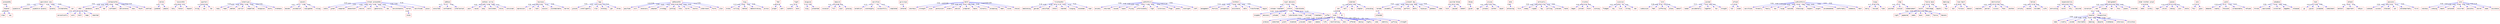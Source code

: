 strict digraph  {
	jarasandha	 [color=red,
		fontname=courier,
		shape=box];
	however	 [color=red,
		fontname=courier,
		shape=box];
	jarasandha -> however	 [color=blue,
		xlabel=0.05];
	clear	 [color=red,
		fontname=courier,
		shape=box];
	however -> clear	 [color=blue,
		xlabel=0.05];
	way	 [color=red,
		fontname=courier,
		shape=box];
	however -> way	 [color=blue,
		xlabel=0.07];
	"uparichara vasu"	 [color=red,
		fontname=courier,
		shape=box];
	ajamihira	 [color=red,
		fontname=courier,
		shape=box];
	"uparichara vasu" -> ajamihira	 [color=blue,
		xlabel=0.01];
	grandson	 [color=red,
		fontname=courier,
		shape=box];
	"uparichara vasu" -> grandson	 [color=blue,
		xlabel=0.2];
	"ajamihira dynasty"	 [color=red,
		fontname=courier,
		shape=box];
	"uparichara vasu" -> "ajamihira dynasty"	 [color=blue,
		xlabel=0.02];
	dynasty	 [color=red,
		fontname=courier,
		shape=box];
	"uparichara vasu" -> dynasty	 [color=blue,
		xlabel=0.21];
	brihadratha	 [color=red,
		fontname=courier,
		shape=box];
	"uparichara vasu" -> brihadratha	 [color=blue,
		xlabel=0.04];
	son	 [color=red,
		fontname=courier,
		shape=box];
	"uparichara vasu" -> son	 [color=blue,
		xlabel=0.03];
	indraprastha	 [color=red,
		fontname=courier,
		shape=box];
	"'\x93i'"	 [color=red,
		fontname=courier,
		shape=box];
	indraprastha -> "'\x93i'"	 [color=blue,
		xlabel=0.01];
	pandavas	 [color=red,
		fontname=courier,
		shape=box];
	indraprastha -> pandavas	 [color=blue,
		xlabel=0.04];
	were	 [color=red,
		fontname=courier,
		shape=box];
	indraprastha -> were	 [color=blue,
		xlabel=0.01];
	had	 [color=red,
		fontname=courier,
		shape=box];
	indraprastha -> had	 [color=blue,
		xlabel=0.03];
	confident	 [color=red,
		fontname=courier,
		shape=box];
	indraprastha -> confident	 [color=blue,
		xlabel=0.04];
	deliverance	 [color=red,
		fontname=courier,
		shape=box];
	indraprastha -> deliverance	 [color=blue,
		xlabel=0.03];
	news	 [color=red,
		fontname=courier,
		shape=box];
	indraprastha -> news	 [color=blue,
		xlabel=0.02];
	faith	 [color=red,
		fontname=courier,
		shape=box];
	indraprastha -> faith	 [color=blue,
		xlabel=0.02];
	settled	 [color=red,
		fontname=courier,
		shape=box];
	indraprastha -> settled	 [color=blue,
		xlabel=0.16];
	sarcastically	 [color=red,
		fontname=courier,
		shape=box];
	"'\x93i'" -> sarcastically	 [color=blue,
		xlabel=0.13];
	word	 [color=red,
		fontname=courier,
		shape=box];
	"'\x93i'" -> word	 [color=blue,
		xlabel=0.11];
	shall	 [color=red,
		fontname=courier,
		shape=box];
	"'\x93i'" -> shall	 [color=blue,
		xlabel=0.14];
	keep	 [color=red,
		fontname=courier,
		shape=box];
	"'\x93i'" -> keep	 [color=blue,
		xlabel=0.11];
	remarked	 [color=red,
		fontname=courier,
		shape=box];
	"'\x93i'" -> remarked	 [color=blue,
		xlabel=0.15];
	smiles	 [color=red,
		fontname=courier,
		shape=box];
	greeted	 [color=red,
		fontname=courier,
		shape=box];
	smiles -> greeted	 [color=blue,
		xlabel=0.01];
	people	 [color=red,
		fontname=courier,
		shape=box];
	smiles -> people	 [color=blue,
		xlabel=0.1];
	"'cousin\x92s'"	 [color=red,
		fontname=courier,
		shape=box];
	duty	 [color=red,
		fontname=courier,
		shape=box];
	"'cousin\x92s'" -> duty	 [color=blue,
		xlabel=0.02];
	honour	 [color=red,
		fontname=courier,
		shape=box];
	"'cousin\x92s'" -> honour	 [color=blue,
		xlabel=0.02];
	request	 [color=red,
		fontname=courier,
		shape=box];
	"'cousin\x92s'" -> request	 [color=blue,
		xlabel=0.17];
	quarters	 [color=red,
		fontname=courier,
		shape=box];
	bring	 [color=red,
		fontname=courier,
		shape=box];
	quarters -> bring	 [color=blue,
		xlabel=0.13];
	was	 [color=red,
		fontname=courier,
		shape=box];
	quarters -> was	 [color=blue,
		xlabel=0.01];
	ten	 [color=red,
		fontname=courier,
		shape=box];
	quarters -> ten	 [color=blue,
		xlabel=0.02];
	kshatriyas	 [color=red,
		fontname=courier,
		shape=box];
	body	 [color=red,
		fontname=courier,
		shape=box];
	kshatriyas -> body	 [color=blue,
		xlabel=0.16];
	head	 [color=red,
		fontname=courier,
		shape=box];
	kshatriyas -> head	 [color=blue,
		xlabel=0.01];
	emblem	 [color=red,
		fontname=courier,
		shape=box];
	kshatriyas -> emblem	 [color=blue,
		xlabel=0.02];
	warrior	 [color=red,
		fontname=courier,
		shape=box];
	kshatriyas -> warrior	 [color=blue,
		xlabel=0.02];
	compelled	 [color=red,
		fontname=courier,
		shape=box];
	kshatriyas -> compelled	 [color=blue,
		xlabel=0.04];
	recognise	 [color=red,
		fontname=courier,
		shape=box];
	kshatriyas -> recognise	 [color=blue,
		xlabel=0.02];
	marks	 [color=red,
		fontname=courier,
		shape=box];
	kshatriyas -> marks	 [color=blue,
		xlabel=0.03];
	brahmana	 [color=red,
		fontname=courier,
		shape=box];
	kshatriyas -> brahmana	 [color=blue,
		xlabel=0.02];
	vassals	 [color=red,
		fontname=courier,
		shape=box];
	become	 [color=red,
		fontname=courier,
		shape=box];
	vassals -> become	 [color=blue,
		xlabel=0.01];
	accomplish	 [color=red,
		fontname=courier,
		shape=box];
	vassals -> accomplish	 [color=blue,
		xlabel=0.13];
	subjugated	 [color=red,
		fontname=courier,
		shape=box];
	vassals -> subjugated	 [color=blue,
		xlabel=0.02];
	ruling	 [color=red,
		fontname=courier,
		shape=box];
	vassals -> ruling	 [color=blue,
		xlabel=0.02];
	"shrewd jarasandha"	 [color=red,
		fontname=courier,
		shape=box];
	noble	 [color=red,
		fontname=courier,
		shape=box];
	"shrewd jarasandha" -> noble	 [color=blue,
		xlabel=0.03];
	great	 [color=red,
		fontname=courier,
		shape=box];
	"shrewd jarasandha" -> great	 [color=blue,
		xlabel=0.01];
	compared	 [color=red,
		fontname=courier,
		shape=box];
	"shrewd jarasandha" -> compared	 [color=blue,
		xlabel=0.02];
	benevolent	 [color=red,
		fontname=courier,
		shape=box];
	"shrewd jarasandha" -> benevolent	 [color=blue,
		xlabel=0.02];
	nature	 [color=red,
		fontname=courier,
		shape=box];
	"shrewd jarasandha" -> nature	 [color=blue,
		xlabel=0.02];
	souls	 [color=red,
		fontname=courier,
		shape=box];
	"shrewd jarasandha" -> souls	 [color=blue,
		xlabel=0.2];
	generosity	 [color=red,
		fontname=courier,
		shape=box];
	"shrewd jarasandha" -> generosity	 [color=blue,
		xlabel=0.03];
	see	 [color=red,
		fontname=courier,
		shape=box];
	"shrewd jarasandha" -> see	 [color=blue,
		xlabel=0.01];
	harishchandra	 [color=red,
		fontname=courier,
		shape=box];
	"shrewd jarasandha" -> harishchandra	 [color=blue,
		xlabel=0.02];
	mortal	 [color=red,
		fontname=courier,
		shape=box];
	"shrewd jarasandha" -> mortal	 [color=blue,
		xlabel=0.02];
	sacrificed	 [color=red,
		fontname=courier,
		shape=box];
	"shrewd jarasandha" -> sacrificed	 [color=blue,
		xlabel=0.02];
	pious	 [color=red,
		fontname=courier,
		shape=box];
	"shrewd jarasandha" -> pious	 [color=blue,
		xlabel=0.18];
	shibi	 [color=red,
		fontname=courier,
		shape=box];
	mortal -> shibi	 [color=blue,
		xlabel=0.16];
	uddhava	 [color=red,
		fontname=courier,
		shape=box];
	consulted	 [color=red,
		fontname=courier,
		shape=box];
	uddhava -> consulted	 [color=blue,
		xlabel=0.17];
	confidante	 [color=red,
		fontname=courier,
		shape=box];
	uddhava -> confidante	 [color=blue,
		xlabel=0.17];
	intellectual	 [color=red,
		fontname=courier,
		shape=box];
	uddhava -> intellectual	 [color=blue,
		xlabel=0.16];
	"endless sorrow"	 [color=red,
		fontname=courier,
		shape=box];
	pain	 [color=red,
		fontname=courier,
		shape=box];
	"endless sorrow" -> pain	 [color=blue,
		xlabel=0.03];
	cause	 [color=red,
		fontname=courier,
		shape=box];
	"endless sorrow" -> cause	 [color=blue,
		xlabel=0.21];
	away	 [color=red,
		fontname=courier,
		shape=box];
	"endless sorrow" -> away	 [color=blue,
		xlabel=0.01];
	mutilated	 [color=red,
		fontname=courier,
		shape=box];
	"endless sorrow" -> mutilated	 [color=blue,
		xlabel=0.04];
	child	 [color=red,
		fontname=courier,
		shape=box];
	"endless sorrow" -> child	 [color=blue,
		xlabel=0.02];
	convinced	 [color=red,
		fontname=courier,
		shape=box];
	"endless sorrow" -> convinced	 [color=blue,
		xlabel=0.21];
	kauravas	 [color=red,
		fontname=courier,
		shape=box];
	impression	 [color=red,
		fontname=courier,
		shape=box];
	kauravas -> impression	 [color=blue,
		xlabel=0.02];
	use	 [color=red,
		fontname=courier,
		shape=box];
	kauravas -> use	 [color=blue,
		xlabel=0.01];
	land	 [color=red,
		fontname=courier,
		shape=box];
	kauravas -> land	 [color=blue,
		xlabel=0.02];
	cousins	 [color=red,
		fontname=courier,
		shape=box];
	kauravas -> cousins	 [color=blue,
		xlabel=0.02];
	uninhabitable	 [color=red,
		fontname=courier,
		shape=box];
	kauravas -> uninhabitable	 [color=blue,
		xlabel=0.14];
	barren	 [color=red,
		fontname=courier,
		shape=box];
	kauravas -> barren	 [color=blue,
		xlabel=0.02];
	legs	 [color=red,
		fontname=courier,
		shape=box];
	ground	 [color=red,
		fontname=courier,
		shape=box];
	legs -> ground	 [color=blue,
		xlabel=0.01];
	intelligently	 [color=red,
		fontname=courier,
		shape=box];
	legs -> intelligently	 [color=blue,
		xlabel=0.01];
	clue	 [color=red,
		fontname=courier,
		shape=box];
	legs -> clue	 [color=blue,
		xlabel=0.01];
	holding	 [color=red,
		fontname=courier,
		shape=box];
	legs -> holding	 [color=blue,
		xlabel=0.01];
	got	 [color=red,
		fontname=courier,
		shape=box];
	legs -> got	 [color=blue,
		xlabel=0.11];
	threw	 [color=red,
		fontname=courier,
		shape=box];
	legs -> threw	 [color=blue,
		xlabel=0.01];
	"'uddhava\x92s'"	 [color=red,
		fontname=courier,
		shape=box];
	pacified	 [color=red,
		fontname=courier,
		shape=box];
	"'uddhava\x92s'" -> pacified	 [color=blue,
		xlabel=0.03];
	kill	 [color=red,
		fontname=courier,
		shape=box];
	"'uddhava\x92s'" -> kill	 [color=blue,
		xlabel=0.04];
	necessary	 [color=red,
		fontname=courier,
		shape=box];
	"'uddhava\x92s'" -> necessary	 [color=blue,
		xlabel=0.04];
	adopted	 [color=red,
		fontname=courier,
		shape=box];
	"'uddhava\x92s'" -> adopted	 [color=blue,
		xlabel=0.05];
	strategy	 [color=red,
		fontname=courier,
		shape=box];
	"'uddhava\x92s'" -> strategy	 [color=blue,
		xlabel=0.03];
	putting	 [color=red,
		fontname=courier,
		shape=box];
	"'uddhava\x92s'" -> putting	 [color=blue,
		xlabel=0.05];
	know	 [color=red,
		fontname=courier,
		shape=box];
	"'uddhava\x92s'" -> know	 [color=blue,
		xlabel=0.01];
	birth	 [color=red,
		fontname=courier,
		shape=box];
	"'uddhava\x92s'" -> birth	 [color=blue,
		xlabel=0.03];
	tackle	 [color=red,
		fontname=courier,
		shape=box];
	"'uddhava\x92s'" -> tackle	 [color=blue,
		xlabel=0.03];
	understand	 [color=red,
		fontname=courier,
		shape=box];
	"'uddhava\x92s'" -> understand	 [color=blue,
		xlabel=0.03];
	forth	 [color=red,
		fontname=courier,
		shape=box];
	"'uddhava\x92s'" -> forth	 [color=blue,
		xlabel=0.15];
	plan	 [color=red,
		fontname=courier,
		shape=box];
	"'uddhava\x92s'" -> plan	 [color=blue,
		xlabel=0.02];
	twig	 [color=red,
		fontname=courier,
		shape=box];
	broke	 [color=red,
		fontname=courier,
		shape=box];
	twig -> broke	 [color=blue,
		xlabel=0.13];
	killing	 [color=red,
		fontname=courier,
		shape=box];
	twig -> killing	 [color=blue,
		xlabel=0.01];
	method	 [color=red,
		fontname=courier,
		shape=box];
	twig -> method	 [color=blue,
		xlabel=0.02];
	demonstrating	 [color=red,
		fontname=courier,
		shape=box];
	twig -> demonstrating	 [color=blue,
		xlabel=0.02];
	across	 [color=red,
		fontname=courier,
		shape=box];
	twig -> across	 [color=blue,
		xlabel=0.02];
	feel	 [color=red,
		fontname=courier,
		shape=box];
	proper	 [color=red,
		fontname=courier,
		shape=box];
	feel -> proper	 [color=blue,
		xlabel=0.08];
	went	 [color=red,
		fontname=courier,
		shape=box];
	feel -> went	 [color=blue,
		xlabel=0.14];
	fight	 [color=red,
		fontname=courier,
		shape=box];
	cowherd	 [color=red,
		fontname=courier,
		shape=box];
	fight -> cowherd	 [color=blue,
		xlabel=0.01];
	mere	 [color=red,
		fontname=courier,
		shape=box];
	fight -> mere	 [color=blue,
		xlabel=0.12];
	disguise	 [color=red,
		fontname=courier,
		shape=box];
	king	 [color=red,
		fontname=courier,
		shape=box];
	disguise -> king	 [color=blue,
		xlabel=0.12];
	presented	 [color=red,
		fontname=courier,
		shape=box];
	disguise -> presented	 [color=blue,
		xlabel=0.01];
	measure	 [color=red,
		fontname=courier,
		shape=box];
	occasion	 [color=red,
		fontname=courier,
		shape=box];
	measure -> occasion	 [color=blue,
		xlabel=0.21];
	full	 [color=red,
		fontname=courier,
		shape=box];
	measure -> full	 [color=blue,
		xlabel=0.31];
	said	 [color=red,
		fontname=courier,
		shape=box];
	measure -> said	 [color=blue,
		xlabel=0.06];
	gracing	 [color=red,
		fontname=courier,
		shape=box];
	measure -> gracing	 [color=blue,
		xlabel=0.22];
	sacrifice	 [color=red,
		fontname=courier,
		shape=box];
	establish	 [color=red,
		fontname=courier,
		shape=box];
	sacrifice -> establish	 [color=blue,
		xlabel=0.13];
	sovereignty	 [color=red,
		fontname=courier,
		shape=box];
	sacrifice -> sovereignty	 [color=blue,
		xlabel=0.14];
	successfully	 [color=red,
		fontname=courier,
		shape=box];
	sacrifice -> successfully	 [color=blue,
		xlabel=0.1];
	completed	 [color=red,
		fontname=courier,
		shape=box];
	sacrifice -> completed	 [color=blue,
		xlabel=0.15];
	girivraja	 [color=red,
		fontname=courier,
		shape=box];
	entered	 [color=red,
		fontname=courier,
		shape=box];
	girivraja -> entered	 [color=blue,
		xlabel=0.13];
	match	 [color=red,
		fontname=courier,
		shape=box];
	enormous	 [color=red,
		fontname=courier,
		shape=box];
	match -> enormous	 [color=blue,
		xlabel=0.02];
	strength	 [color=red,
		fontname=courier,
		shape=box];
	match -> strength	 [color=blue,
		xlabel=0.05];
	wise	 [color=red,
		fontname=courier,
		shape=box];
	match -> wise	 [color=blue,
		xlabel=0.04];
	permission	 [color=red,
		fontname=courier,
		shape=box];
	match -> permission	 [color=blue,
		xlabel=0.03];
	elders	 [color=red,
		fontname=courier,
		shape=box];
	match -> elders	 [color=blue,
		xlabel=0.06];
	advice	 [color=red,
		fontname=courier,
		shape=box];
	match -> advice	 [color=blue,
		xlabel=0.03];
	prepared	 [color=red,
		fontname=courier,
		shape=box];
	match -> prepared	 [color=blue,
		xlabel=0.03];
	leave	 [color=red,
		fontname=courier,
		shape=box];
	match -> leave	 [color=blue,
		xlabel=0.04];
	directly	 [color=red,
		fontname=courier,
		shape=box];
	match -> directly	 [color=blue,
		xlabel=0.04];
	accepting	 [color=red,
		fontname=courier,
		shape=box];
	match -> accepting	 [color=blue,
		xlabel=0.04];
	meet	 [color=red,
		fontname=courier,
		shape=box];
	match -> meet	 [color=blue,
		xlabel=0.25];
	wives	 [color=red,
		fontname=courier,
		shape=box];
	match -> wives	 [color=blue,
		xlabel=0.06];
	choice	 [color=red,
		fontname=courier,
		shape=box];
	match -> choice	 [color=blue,
		xlabel=0.05];
	"'krishna\x92s'"	 [color=red,
		fontname=courier,
		shape=box];
	meditating	 [color=red,
		fontname=courier,
		shape=box];
	"'krishna\x92s'" -> meditating	 [color=blue,
		xlabel=0.16];
	garuda	 [color=red,
		fontname=courier,
		shape=box];
	"'krishna\x92s'" -> garuda	 [color=blue,
		xlabel=0.24];
	satisfied	 [color=red,
		fontname=courier,
		shape=box];
	"'krishna\x92s'" -> satisfied	 [color=blue,
		xlabel=0.29];
	others	 [color=red,
		fontname=courier,
		shape=box];
	"'krishna\x92s'" -> others	 [color=blue,
		xlabel=0.14];
	reached	 [color=red,
		fontname=courier,
		shape=box];
	"'krishna\x92s'" -> reached	 [color=blue,
		xlabel=0.17];
	singing	 [color=red,
		fontname=courier,
		shape=box];
	"'krishna\x92s'" -> singing	 [color=blue,
		xlabel=0.15];
	ascended	 [color=red,
		fontname=courier,
		shape=box];
	"'krishna\x92s'" -> ascended	 [color=blue,
		xlabel=0.23];
	road	 [color=red,
		fontname=courier,
		shape=box];
	"'krishna\x92s'" -> road	 [color=blue,
		xlabel=0.23];
	yudhshthira	 [color=red,
		fontname=courier,
		shape=box];
	anxiety	 [color=red,
		fontname=courier,
		shape=box];
	yudhshthira -> anxiety	 [color=blue,
		xlabel=0.02];
	returned	 [color=red,
		fontname=courier,
		shape=box];
	yudhshthira -> returned	 [color=blue,
		xlabel=0.02];
	caused	 [color=red,
		fontname=courier,
		shape=box];
	yudhshthira -> caused	 [color=blue,
		xlabel=0.02];
	lapse	 [color=red,
		fontname=courier,
		shape=box];
	yudhshthira -> lapse	 [color=blue,
		xlabel=0.03];
	flying	 [color=red,
		fontname=courier,
		shape=box];
	yudhshthira -> flying	 [color=blue,
		xlabel=0.02];
	unfortunately	 [color=red,
		fontname=courier,
		shape=box];
	yudhshthira -> unfortunately	 [color=blue,
		xlabel=0.03];
	high	 [color=red,
		fontname=courier,
		shape=box];
	yudhshthira -> high	 [color=blue,
		xlabel=0.02];
	victorious	 [color=red,
		fontname=courier,
		shape=box];
	yudhshthira -> victorious	 [color=blue,
		xlabel=0.02];
	flags	 [color=red,
		fontname=courier,
		shape=box];
	yudhshthira -> flags	 [color=blue,
		xlabel=0.02];
	pandu	 [color=red,
		fontname=courier,
		shape=box];
	yudhshthira -> pandu	 [color=blue,
		xlabel=0.03];
	oversight	 [color=red,
		fontname=courier,
		shape=box];
	yudhshthira -> oversight	 [color=blue,
		xlabel=0.16];
	left	 [color=red,
		fontname=courier,
		shape=box];
	yudhshthira -> left	 [color=blue,
		xlabel=0.02];
	brothers	 [color=red,
		fontname=courier,
		shape=box];
	management	 [color=red,
		fontname=courier,
		shape=box];
	brothers -> management	 [color=blue,
		xlabel=0.12];
	fertile	 [color=red,
		fontname=courier,
		shape=box];
	brothers -> fertile	 [color=blue,
		xlabel=0.02];
	prosperous	 [color=red,
		fontname=courier,
		shape=box];
	brothers -> prosperous	 [color=blue,
		xlabel=0.01];
	assistance	 [color=red,
		fontname=courier,
		shape=box];
	brothers -> assistance	 [color=blue,
		xlabel=0.02];
	able	 [color=red,
		fontname=courier,
		shape=box];
	brothers -> able	 [color=blue,
		xlabel=0.01];
	transformed	 [color=red,
		fontname=courier,
		shape=box];
	brothers -> transformed	 [color=blue,
		xlabel=0.02];
	region	 [color=red,
		fontname=courier,
		shape=box];
	brothers -> region	 [color=blue,
		xlabel=0.01];
	"royal emissary"	 [color=red,
		fontname=courier,
		shape=box];
	"inhuman treatment"	 [color=red,
		fontname=courier,
		shape=box];
	"royal emissary" -> "inhuman treatment"	 [color=blue,
		xlabel=0.05];
	inform	 [color=red,
		fontname=courier,
		shape=box];
	"royal emissary" -> inform	 [color=blue,
		xlabel=0.21];
	subordinate	 [color=red,
		fontname=courier,
		shape=box];
	"royal emissary" -> subordinate	 [color=blue,
		xlabel=0.21];
	kingdom	 [color=red,
		fontname=courier,
		shape=box];
	inform -> kingdom	 [color=blue,
		xlabel=0.19];
	emissary	 [color=red,
		fontname=courier,
		shape=box];
	inform -> emissary	 [color=blue,
		xlabel=0.13];
	inhuman	 [color=red,
		fontname=courier,
		shape=box];
	inform -> inhuman	 [color=blue,
		xlabel=0.17];
	royal	 [color=red,
		fontname=courier,
		shape=box];
	inform -> royal	 [color=blue,
		xlabel=0.17];
	"subordinate kings"	 [color=red,
		fontname=courier,
		shape=box];
	inform -> "subordinate kings"	 [color=blue,
		xlabel=0.11];
	arrived	 [color=red,
		fontname=courier,
		shape=box];
	inform -> arrived	 [color=blue,
		xlabel=0.32];
	treatment	 [color=red,
		fontname=courier,
		shape=box];
	inform -> treatment	 [color=blue,
		xlabel=0.11];
	suffer	 [color=red,
		fontname=courier,
		shape=box];
	inform -> suffer	 [color=blue,
		xlabel=0.18];
	sudarman	 [color=red,
		fontname=courier,
		shape=box];
	one	 [color=red,
		fontname=courier,
		shape=box];
	sudarman -> one	 [color=blue,
		xlabel=0.1];
	hall	 [color=red,
		fontname=courier,
		shape=box];
	sudarman -> hall	 [color=blue,
		xlabel=0.01];
	day	 [color=red,
		fontname=courier,
		shape=box];
	sudarman -> day	 [color=blue,
		xlabel=0.01];
	chapter	 [color=red,
		fontname=courier,
		shape=box];
	sudarman -> chapter	 [color=blue,
		xlabel=0.01];
	presiding	 [color=red,
		fontname=courier,
		shape=box];
	sudarman -> presiding	 [color=blue,
		xlabel=0.01];
	even	 [color=red,
		fontname=courier,
		shape=box];
	one -> even	 [color=blue,
		xlabel=0.02];
	44	 [color=red,
		fontname=courier,
		shape=box];
	one -> 44	 [color=blue,
		xlabel=0.04];
	promise	 [color=red,
		fontname=courier,
		shape=box];
	even -> promise	 [color=blue,
		xlabel=0.12];
	committed	 [color=red,
		fontname=courier,
		shape=box];
	even -> committed	 [color=blue,
		xlabel=0.1];
	grant	 [color=red,
		fontname=courier,
		shape=box];
	even -> grant	 [color=blue,
		xlabel=0.16];
	revealed	 [color=red,
		fontname=courier,
		shape=box];
	even -> revealed	 [color=blue,
		xlabel=0.08];
	praised	 [color=red,
		fontname=courier,
		shape=box];
	even -> praised	 [color=blue,
		xlabel=0.14];
	boon	 [color=red,
		fontname=courier,
		shape=box];
	even -> boon	 [color=blue,
		xlabel=0.08];
	vamana	 [color=red,
		fontname=courier,
		shape=box];
	even -> vamana	 [color=blue,
		xlabel=0.11];
	life	 [color=red,
		fontname=courier,
		shape=box];
	even -> life	 [color=blue,
		xlabel=0.05];
	recollecting	 [color=red,
		fontname=courier,
		shape=box];
	even -> recollecting	 [color=blue,
		xlabel=0.15];
	bali	 [color=red,
		fontname=courier,
		shape=box];
	even -> bali	 [color=blue,
		xlabel=0.12];
	offered	 [color=red,
		fontname=courier,
		shape=box];
	even -> offered	 [color=blue,
		xlabel=0.18];
	daitya	 [color=red,
		fontname=courier,
		shape=box];
	even -> daitya	 [color=blue,
		xlabel=0.15];
	highly	 [color=red,
		fontname=courier,
		shape=box];
	even -> highly	 [color=blue,
		xlabel=0.09];
	come	 [color=red,
		fontname=courier,
		shape=box];
	even -> come	 [color=blue,
		xlabel=0.09];
	identity	 [color=red,
		fontname=courier,
		shape=box];
	even -> identity	 [color=blue,
		xlabel=0.15];
	gifting	 [color=red,
		fontname=courier,
		shape=box];
	even -> gifting	 [color=blue,
		xlabel=0.1];
	straight	 [color=red,
		fontname=courier,
		shape=box];
	even -> straight	 [color=blue,
		xlabel=0.11];
	"present day"	 [color=red,
		fontname=courier,
		shape=box];
	narada	 [color=red,
		fontname=courier,
		shape=box];
	"present day" -> narada	 [color=blue,
		xlabel=0.23];
	assembly	 [color=red,
		fontname=courier,
		shape=box];
	"present day" -> assembly	 [color=blue,
		xlabel=0.04];
	inviting	 [color=red,
		fontname=courier,
		shape=box];
	"present day" -> inviting	 [color=blue,
		xlabel=0.04];
	perform	 [color=red,
		fontname=courier,
		shape=box];
	"present day" -> perform	 [color=blue,
		xlabel=0.04];
	delhi	 [color=red,
		fontname=courier,
		shape=box];
	"present day" -> delhi	 [color=blue,
		xlabel=0.04];
	rajasuya	 [color=red,
		fontname=courier,
		shape=box];
	"present day" -> rajasuya	 [color=blue,
		xlabel=0.05];
	pandava	 [color=red,
		fontname=courier,
		shape=box];
	"present day" -> pandava	 [color=blue,
		xlabel=0.23];
	came	 [color=red,
		fontname=courier,
		shape=box];
	"present day" -> came	 [color=blue,
		xlabel=0.03];
	intended	 [color=red,
		fontname=courier,
		shape=box];
	narada -> intended	 [color=blue,
		xlabel=0.17];
	"puzzled bhima"	 [color=red,
		fontname=courier,
		shape=box];
	hint	 [color=red,
		fontname=courier,
		shape=box];
	"puzzled bhima" -> hint	 [color=blue,
		xlabel=0.01];
	paused	 [color=red,
		fontname=courier,
		shape=box];
	"puzzled bhima" -> paused	 [color=blue,
		xlabel=0.21];
	moment	 [color=red,
		fontname=courier,
		shape=box];
	"puzzled bhima" -> moment	 [color=blue,
		xlabel=0.01];
	bhima	 [color=red,
		fontname=courier,
		shape=box];
	given	 [color=red,
		fontname=courier,
		shape=box];
	bhima -> given	 [color=blue,
		xlabel=0.16];
	arjuna	 [color=red,
		fontname=courier,
		shape=box];
	age	 [color=red,
		fontname=courier,
		shape=box];
	arjuna -> age	 [color=blue,
		xlabel=0.01];
	prowess	 [color=red,
		fontname=courier,
		shape=box];
	arjuna -> prowess	 [color=blue,
		xlabel=0.09];
	either	 [color=red,
		fontname=courier,
		shape=box];
	arjuna -> either	 [color=blue,
		xlabel=0.01];
	equal	 [color=red,
		fontname=courier,
		shape=box];
	arjuna -> equal	 [color=blue,
		xlabel=0.01];
	ends	 [color=red,
		fontname=courier,
		shape=box];
	achieving	 [color=red,
		fontname=courier,
		shape=box];
	ends -> achieving	 [color=blue,
		xlabel=0.08];
	vertically	 [color=red,
		fontname=courier,
		shape=box];
	firm	 [color=red,
		fontname=courier,
		shape=box];
	vertically -> firm	 [color=blue,
		xlabel=0.01];
	enemy	 [color=red,
		fontname=courier,
		shape=box];
	vertically -> enemy	 [color=blue,
		xlabel=0.02];
	ripped	 [color=red,
		fontname=courier,
		shape=box];
	vertically -> ripped	 [color=blue,
		xlabel=0.02];
	leg	 [color=red,
		fontname=courier,
		shape=box];
	vertically -> leg	 [color=blue,
		xlabel=0.02];
	pulling	 [color=red,
		fontname=courier,
		shape=box];
	vertically -> pulling	 [color=blue,
		xlabel=0.14];
	pressed	 [color=red,
		fontname=courier,
		shape=box];
	vertically -> pressed	 [color=blue,
		xlabel=0.02];
	hands	 [color=red,
		fontname=courier,
		shape=box];
	vertically -> hands	 [color=blue,
		xlabel=0.02];
	krishna	 [color=red,
		fontname=courier,
		shape=box];
	began	 [color=red,
		fontname=courier,
		shape=box];
	krishna -> began	 [color=blue,
		xlabel=0.02];
	proved	 [color=red,
		fontname=courier,
		shape=box];
	krishna -> proved	 [color=blue,
		xlabel=0.04];
	think	 [color=red,
		fontname=courier,
		shape=box];
	krishna -> think	 [color=blue,
		xlabel=0.16];
	winning	 [color=red,
		fontname=courier,
		shape=box];
	krishna -> winning	 [color=blue,
		xlabel=0.03];
	surprise	 [color=red,
		fontname=courier,
		shape=box];
	fledged	 [color=red,
		fontname=courier,
		shape=box];
	surprise -> fledged	 [color=blue,
		xlabel=0.01];
	boy	 [color=red,
		fontname=courier,
		shape=box];
	surprise -> boy	 [color=blue,
		xlabel=0.01];
	live	 [color=red,
		fontname=courier,
		shape=box];
	surprise -> live	 [color=blue,
		xlabel=0.01];
	strong	 [color=red,
		fontname=courier,
		shape=box];
	surprise -> strong	 [color=blue,
		xlabel=0.1];
	man	 [color=red,
		fontname=courier,
		shape=box];
	surprise -> man	 [color=blue,
		xlabel=0.01];
	lord	 [color=red,
		fontname=courier,
		shape=box];
	submission	 [color=red,
		fontname=courier,
		shape=box];
	lord -> submission	 [color=blue,
		xlabel=0.26];
	feet	 [color=red,
		fontname=courier,
		shape=box];
	lord -> feet	 [color=blue,
		xlabel=0.09];
	suffering	 [color=red,
		fontname=courier,
		shape=box];
	lord -> suffering	 [color=blue,
		xlabel=0.32];
	place	 [color=red,
		fontname=courier,
		shape=box];
	lord -> place	 [color=blue,
		xlabel=0.13];
	behalf	 [color=red,
		fontname=courier,
		shape=box];
	lord -> behalf	 [color=blue,
		xlabel=0.24];
	picked	 [color=red,
		fontname=courier,
		shape=box];
	named	 [color=red,
		fontname=courier,
		shape=box];
	picked -> named	 [color=blue,
		xlabel=0.11];
	accidentally	 [color=red,
		fontname=courier,
		shape=box];
	picked -> accidentally	 [color=blue,
		xlabel=0.01];
	together	 [color=red,
		fontname=courier,
		shape=box];
	picked -> together	 [color=blue,
		xlabel=0.01];
	two	 [color=red,
		fontname=courier,
		shape=box];
	picked -> two	 [color=blue,
		xlabel=0.01];
	brought	 [color=red,
		fontname=courier,
		shape=box];
	picked -> brought	 [color=blue,
		xlabel=0.01];
	afraid	 [color=red,
		fontname=courier,
		shape=box];
	hid	 [color=red,
		fontname=courier,
		shape=box];
	afraid -> hid	 [color=blue,
		xlabel=0.11];
	ocean	 [color=red,
		fontname=courier,
		shape=box];
	afraid -> ocean	 [color=blue,
		xlabel=0.01];
	yudhishthira	 [color=red,
		fontname=courier,
		shape=box];
	sacrifices	 [color=red,
		fontname=courier,
		shape=box];
	yudhishthira -> sacrifices	 [color=blue,
		xlabel=0.02];
	formally	 [color=red,
		fontname=courier,
		shape=box];
	yudhishthira -> formally	 [color=blue,
		xlabel=0.02];
	family	 [color=red,
		fontname=courier,
		shape=box];
	yudhishthira -> family	 [color=blue,
		xlabel=0.16];
	due	 [color=red,
		fontname=courier,
		shape=box];
	yudhishthira -> due	 [color=blue,
		xlabel=0.02];
	large	 [color=red,
		fontname=courier,
		shape=box];
	yudhishthira -> large	 [color=blue,
		xlabel=0.02];
	mukunda	 [color=red,
		fontname=courier,
		shape=box];
	yudhishthira -> mukunda	 [color=blue,
		xlabel=0.02];
	blessings	 [color=red,
		fontname=courier,
		shape=box];
	yudhishthira -> blessings	 [color=blue,
		xlabel=0.03];
	respect	 [color=red,
		fontname=courier,
		shape=box];
	yudhishthira -> respect	 [color=blue,
		xlabel=0.02];
	sought	 [color=red,
		fontname=courier,
		shape=box];
	yudhishthira -> sought	 [color=blue,
		xlabel=0.03];
	accommodated	 [color=red,
		fontname=courier,
		shape=box];
	yudhishthira -> accommodated	 [color=blue,
		xlabel=0.03];
	comfortably	 [color=red,
		fontname=courier,
		shape=box];
	yudhishthira -> comfortably	 [color=blue,
		xlabel=0.03];
	commence	 [color=red,
		fontname=courier,
		shape=box];
	yudhishthira -> commence	 [color=blue,
		xlabel=0.03];
	best	 [color=red,
		fontname=courier,
		shape=box];
	yudhishthira -> best	 [color=blue,
		xlabel=0.02];
	kings	 [color=red,
		fontname=courier,
		shape=box];
	mercy	 [color=red,
		fontname=courier,
		shape=box];
	kings -> mercy	 [color=blue,
		xlabel=0.17];
	rescued	 [color=red,
		fontname=courier,
		shape=box];
	kings -> rescued	 [color=blue,
		xlabel=0.16];
	time	 [color=red,
		fontname=courier,
		shape=box];
	kings -> time	 [color=blue,
		xlabel=0.15];
	step	 [color=red,
		fontname=courier,
		shape=box];
	pointed	 [color=red,
		fontname=courier,
		shape=box];
	step -> pointed	 [color=blue,
		xlabel=0.01];
	initial	 [color=red,
		fontname=courier,
		shape=box];
	step -> initial	 [color=blue,
		xlabel=0.11];
	commencement	 [color=red,
		fontname=courier,
		shape=box];
	step -> commencement	 [color=blue,
		xlabel=0.01];
	"fierce mace"	 [color=red,
		fontname=courier,
		shape=box];
	would	 [color=red,
		fontname=courier,
		shape=box];
	"fierce mace" -> would	 [color=blue,
		xlabel=0.18];
	challenge	 [color=red,
		fontname=courier,
		shape=box];
	"fierce mace" -> challenge	 [color=blue,
		xlabel=0.21];
	equals	 [color=red,
		fontname=courier,
		shape=box];
	"fierce mace" -> equals	 [color=blue,
		xlabel=0.21];
	right	 [color=red,
		fontname=courier,
		shape=box];
	would -> right	 [color=blue,
		xlabel=0.01];
	appeared	 [color=red,
		fontname=courier,
		shape=box];
	would -> appeared	 [color=blue,
		xlabel=0.01];
	seems	 [color=red,
		fontname=courier,
		shape=box];
	would -> seems	 [color=blue,
		xlabel=0.01];
	mace	 [color=red,
		fontname=courier,
		shape=box];
	would -> mace	 [color=blue,
		xlabel=0.01];
	shook	 [color=red,
		fontname=courier,
		shape=box];
	would -> shook	 [color=blue,
		xlabel=0.01];
	fierce	 [color=red,
		fontname=courier,
		shape=box];
	would -> fierce	 [color=blue,
		xlabel=0.01];
	heavens	 [color=red,
		fontname=courier,
		shape=box];
	would -> heavens	 [color=blue,
		xlabel=0.01];
	dealings	 [color=red,
		fontname=courier,
		shape=box];
	fair	 [color=red,
		fontname=courier,
		shape=box];
	dealings -> fair	 [color=blue,
		xlabel=0.08];
	"lose heart"	 [color=red,
		fontname=courier,
		shape=box];
	did	 [color=red,
		fontname=courier,
		shape=box];
	"lose heart" -> did	 [color=blue,
		xlabel=0.18];
	furious	 [color=red,
		fontname=courier,
		shape=box];
	"lose heart" -> furious	 [color=blue,
		xlabel=0.03];
	deceit	 [color=red,
		fontname=courier,
		shape=box];
	"lose heart" -> deceit	 [color=blue,
		xlabel=0.2];
	obstruction	 [color=red,
		fontname=courier,
		shape=box];
	complete	 [color=red,
		fontname=courier,
		shape=box];
	obstruction -> complete	 [color=blue,
		xlabel=0.01];
	person	 [color=red,
		fontname=courier,
		shape=box];
	obstruction -> person	 [color=blue,
		xlabel=0.02];
	vicious	 [color=red,
		fontname=courier,
		shape=box];
	obstruction -> vicious	 [color=blue,
		xlabel=0.12];
	face	 [color=red,
		fontname=courier,
		shape=box];
	obstruction -> face	 [color=blue,
		xlabel=0.01];
	another	 [color=red,
		fontname=courier,
		shape=box];
	obstruction -> another	 [color=blue,
		xlabel=0.01];
	halves	 [color=red,
		fontname=courier,
		shape=box];
	unlucky	 [color=red,
		fontname=courier,
		shape=box];
	halves -> unlucky	 [color=blue,
		xlabel=0.02];
	second	 [color=red,
		fontname=courier,
		shape=box];
	halves -> second	 [color=blue,
		xlabel=0.01];
	divided	 [color=red,
		fontname=courier,
		shape=box];
	halves -> divided	 [color=blue,
		xlabel=0.15];
	wife	 [color=red,
		fontname=courier,
		shape=box];
	halves -> wife	 [color=blue,
		xlabel=0.02];
	responsibility	 [color=red,
		fontname=courier,
		shape=box];
	entrusting	 [color=red,
		fontname=courier,
		shape=box];
	responsibility -> entrusting	 [color=blue,
		xlabel=0.01];
	could	 [color=red,
		fontname=courier,
		shape=box];
	responsibility -> could	 [color=blue,
		xlabel=0.01];
	rely	 [color=red,
		fontname=courier,
		shape=box];
	responsibility -> rely	 [color=blue,
		xlabel=0.01];
	assured	 [color=red,
		fontname=courier,
		shape=box];
	responsibility -> assured	 [color=blue,
		xlabel=0.13];
	realignment	 [color=red,
		fontname=courier,
		shape=box];
	direction	 [color=red,
		fontname=courier,
		shape=box];
	realignment -> direction	 [color=blue,
		xlabel=0.01];
	end	 [color=red,
		fontname=courier,
		shape=box];
	realignment -> end	 [color=blue,
		xlabel=0.13];
	placed	 [color=red,
		fontname=courier,
		shape=box];
	realignment -> placed	 [color=blue,
		xlabel=0.03];
	met	 [color=red,
		fontname=courier,
		shape=box];
	realignment -> met	 [color=blue,
		xlabel=0.01];
	thus	 [color=red,
		fontname=courier,
		shape=box];
	realignment -> thus	 [color=blue,
		xlabel=0.01];
	piece	 [color=red,
		fontname=courier,
		shape=box];
	realignment -> piece	 [color=blue,
		xlabel=0.01];
	inverted	 [color=red,
		fontname=courier,
		shape=box];
	realignment -> inverted	 [color=blue,
		xlabel=0.02];
	towards	 [color=red,
		fontname=courier,
		shape=box];
	end -> towards	 [color=blue,
		xlabel=0.01];
	disposition	 [color=red,
		fontname=courier,
		shape=box];
	end -> disposition	 [color=blue,
		xlabel=0.02];
	name	 [color=red,
		fontname=courier,
		shape=box];
	towards -> name	 [color=blue,
		xlabel=0.04];
	cruelty	 [color=red,
		fontname=courier,
		shape=box];
	towards -> cruelty	 [color=blue,
		xlabel=0.06];
	joined	 [color=red,
		fontname=courier,
		shape=box];
	towards -> joined	 [color=blue,
		xlabel=0.06];
	charitable	 [color=red,
		fontname=courier,
		shape=box];
	towards -> charitable	 [color=blue,
		xlabel=0.06];
	meaning	 [color=red,
		fontname=courier,
		shape=box];
	towards -> meaning	 [color=blue,
		xlabel=0.07];
	despite	 [color=red,
		fontname=courier,
		shape=box];
	towards -> despite	 [color=blue,
		xlabel=0.06];
	brahmanas	 [color=red,
		fontname=courier,
		shape=box];
	towards -> brahmanas	 [color=blue,
		xlabel=0.05];
	notorious	 [color=red,
		fontname=courier,
		shape=box];
	towards -> notorious	 [color=blue,
		xlabel=0.06];
	solicitous	 [color=red,
		fontname=courier,
		shape=box];
	towards -> solicitous	 [color=blue,
		xlabel=0.07];
	"elder brother proud"	 [color=red,
		fontname=courier,
		shape=box];
	make	 [color=red,
		fontname=courier,
		shape=box];
	"elder brother proud" -> make	 [color=blue,
		xlabel=0.16];
	surely	 [color=red,
		fontname=courier,
		shape=box];
	"elder brother proud" -> surely	 [color=blue,
		xlabel=0.01];
	pieces	 [color=red,
		fontname=courier,
		shape=box];
	kept	 [color=red,
		fontname=courier,
		shape=box];
	pieces -> kept	 [color=blue,
		xlabel=0.16];
	alive	 [color=red,
		fontname=courier,
		shape=box];
	pieces -> alive	 [color=blue,
		xlabel=0.14];
	coming	 [color=red,
		fontname=courier,
		shape=box];
	pieces -> coming	 [color=blue,
		xlabel=0.13];
	join	 [color=red,
		fontname=courier,
		shape=box];
	pieces -> join	 [color=blue,
		xlabel=0.16];
	whole	 [color=red,
		fontname=courier,
		shape=box];
	pieces -> whole	 [color=blue,
		xlabel=0.15];
	sons	 [color=red,
		fontname=courier,
		shape=box];
	four	 [color=red,
		fontname=courier,
		shape=box];
	sons -> four	 [color=blue,
		xlabel=0.11];
	gave	 [color=red,
		fontname=courier,
		shape=box];
	sons -> gave	 [color=blue,
		xlabel=0.11];
	yield	 [color=red,
		fontname=courier,
		shape=box];
	demands	 [color=red,
		fontname=courier,
		shape=box];
	yield -> demands	 [color=blue,
		xlabel=0.16];
	twenty	 [color=red,
		fontname=courier,
		shape=box];
	yield -> twenty	 [color=blue,
		xlabel=0.15];
	thousand	 [color=red,
		fontname=courier,
		shape=box];
	yield -> thousand	 [color=blue,
		xlabel=0.17];
	unreasonable	 [color=red,
		fontname=courier,
		shape=box];
	yield -> unreasonable	 [color=blue,
		xlabel=0.16];
	refused	 [color=red,
		fontname=courier,
		shape=box];
	yield -> refused	 [color=blue,
		xlabel=0.15];
	sahadeva	 [color=red,
		fontname=courier,
		shape=box];
	throne	 [color=red,
		fontname=courier,
		shape=box];
	sahadeva -> throne	 [color=blue,
		xlabel=0.02];
	imprisoned	 [color=red,
		fontname=courier,
		shape=box];
	sahadeva -> imprisoned	 [color=blue,
		xlabel=0.17];
	installed	 [color=red,
		fontname=courier,
		shape=box];
	sahadeva -> installed	 [color=blue,
		xlabel=0.03];
	magadha	 [color=red,
		fontname=courier,
		shape=box];
	sahadeva -> magadha	 [color=blue,
		xlabel=0.03];
	released	 [color=red,
		fontname=courier,
		shape=box];
	sahadeva -> released	 [color=blue,
		xlabel=0.02];
	hook	 [color=red,
		fontname=courier,
		shape=box];
	go	 [color=red,
		fontname=courier,
		shape=box];
	hook -> go	 [color=blue,
		xlabel=0.01];
	guise	 [color=red,
		fontname=courier,
		shape=box];
	hook -> guise	 [color=blue,
		xlabel=0.15];
	prompted	 [color=red,
		fontname=courier,
		shape=box];
	hook -> prompted	 [color=blue,
		xlabel=0.03];
	commitment	 [color=red,
		fontname=courier,
		shape=box];
	hook -> commitment	 [color=blue,
		xlabel=0.02];
	attend	 [color=red,
		fontname=courier,
		shape=box];
	matters	 [color=red,
		fontname=courier,
		shape=box];
	attend -> matters	 [color=blue,
		xlabel=0.02];
	important	 [color=red,
		fontname=courier,
		shape=box];
	attend -> important	 [color=blue,
		xlabel=0.01];
	"'\x93you'"	 [color=red,
		fontname=courier,
		shape=box];
	attend -> "'\x93you'"	 [color=blue,
		xlabel=0.14];
	passions	 [color=red,
		fontname=courier,
		shape=box];
	subdued	 [color=red,
		fontname=courier,
		shape=box];
	passions -> subdued	 [color=blue,
		xlabel=0.02];
	success	 [color=red,
		fontname=courier,
		shape=box];
	passions -> success	 [color=blue,
		xlabel=0.02];
	blessed	 [color=red,
		fontname=courier,
		shape=box];
	passions -> blessed	 [color=blue,
		xlabel=0.01];
	won	 [color=red,
		fontname=courier,
		shape=box];
	passions -> won	 [color=blue,
		xlabel=0.01];
	wholeheartedly	 [color=red,
		fontname=courier,
		shape=box];
	passions -> wholeheartedly	 [color=blue,
		xlabel=0.13];
	first	 [color=red,
		fontname=courier,
		shape=box];
	passions -> first	 [color=blue,
		xlabel=0.01];
	jara	 [color=red,
		fontname=courier,
		shape=box];
	rakshasi	 [color=red,
		fontname=courier,
		shape=box];
	jara -> rakshasi	 [color=blue,
		xlabel=0.02];
	undoing	 [color=red,
		fontname=courier,
		shape=box];
	jara -> undoing	 [color=blue,
		xlabel=0.03];
	death	 [color=red,
		fontname=courier,
		shape=box];
	jara -> death	 [color=blue,
		xlabel=0.02];
	achieved	 [color=red,
		fontname=courier,
		shape=box];
	jara -> achieved	 [color=blue,
		xlabel=0.02];
	occurred	 [color=red,
		fontname=courier,
		shape=box];
	jara -> occurred	 [color=blue,
		xlabel=0.04];
	possible	 [color=red,
		fontname=courier,
		shape=box];
	jara -> possible	 [color=blue,
		xlabel=0.02];
	secret	 [color=red,
		fontname=courier,
		shape=box];
	jara -> secret	 [color=blue,
		xlabel=0.03];
	made	 [color=red,
		fontname=courier,
		shape=box];
	jara -> made	 [color=blue,
		xlabel=0.01];
	existence	 [color=red,
		fontname=courier,
		shape=box];
	jara -> existence	 [color=blue,
		xlabel=0.16];
}
